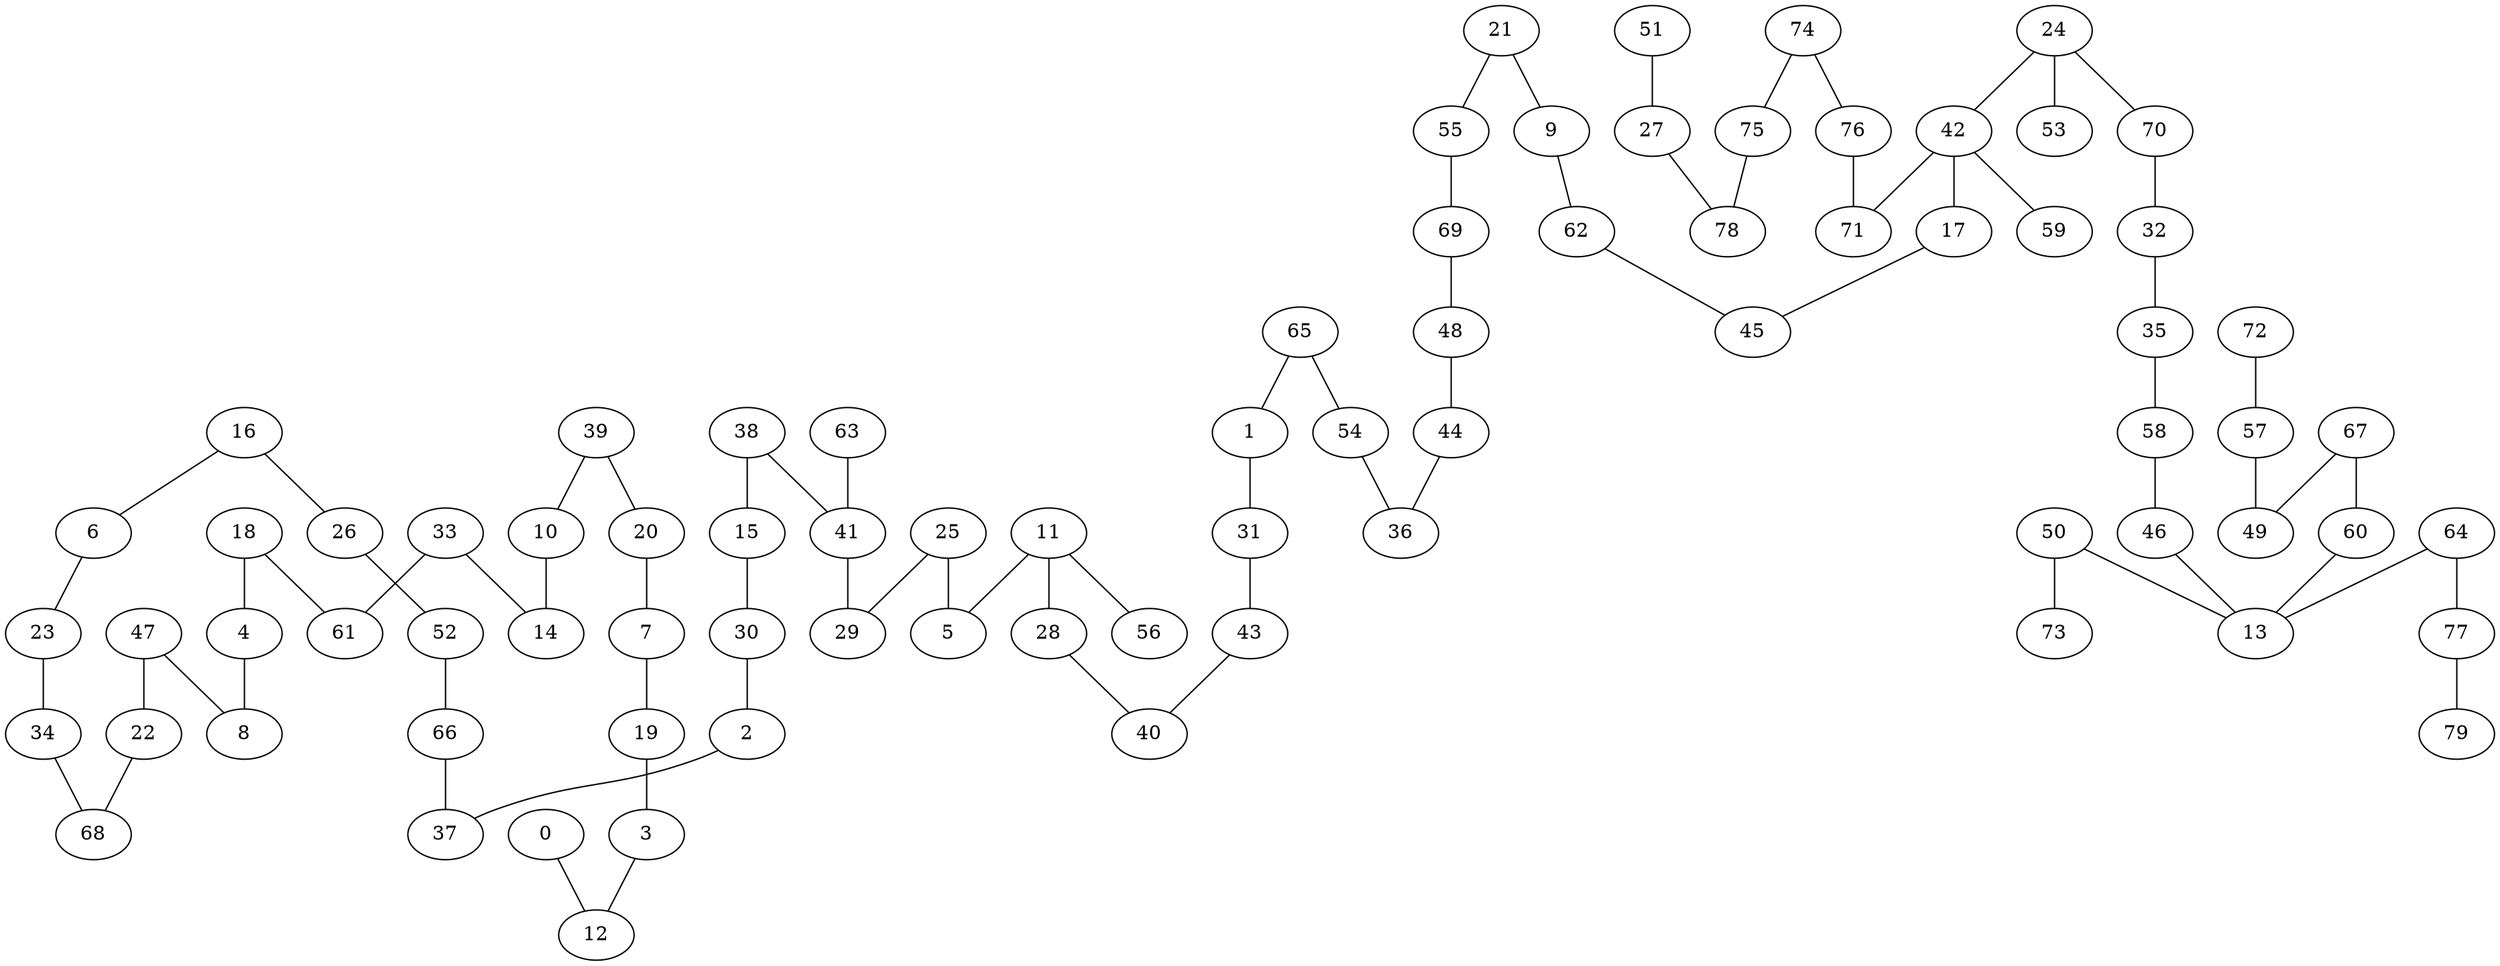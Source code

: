 graph {
	16 -- 6
	69 -- 48
	42 -- 71
	11 -- 28
	18 -- 4
	51 -- 27
	21 -- 9
	20 -- 7
	22 -- 68
	9 -- 62
	50 -- 73
	75 -- 78
	35 -- 58
	24 -- 42
	11 -- 5
	15 -- 30
	64 -- 13
	7 -- 19
	41 -- 29
	19 -- 3
	39 -- 20
	63 -- 41
	76 -- 71
	77 -- 79
	33 -- 14
	18 -- 61
	6 -- 23
	60 -- 13
	33 -- 61
	32 -- 35
	38 -- 15
	1 -- 31
	47 -- 22
	3 -- 12
	27 -- 78
	10 -- 14
	44 -- 36
	2 -- 37
	65 -- 1
	65 -- 54
	24 -- 70
	25 -- 5
	48 -- 44
	72 -- 57
	57 -- 49
	46 -- 13
	47 -- 8
	17 -- 45
	66 -- 37
	38 -- 41
	23 -- 34
	54 -- 36
	16 -- 26
	39 -- 10
	24 -- 53
	62 -- 45
	50 -- 13
	43 -- 40
	21 -- 55
	30 -- 2
	70 -- 32
	74 -- 75
	4 -- 8
	31 -- 43
	42 -- 17
	74 -- 76
	42 -- 59
	67 -- 60
	11 -- 56
	67 -- 49
	25 -- 29
	55 -- 69
	0 -- 12
	64 -- 77
	28 -- 40
	26 -- 52
	58 -- 46
	52 -- 66
	34 -- 68
}
